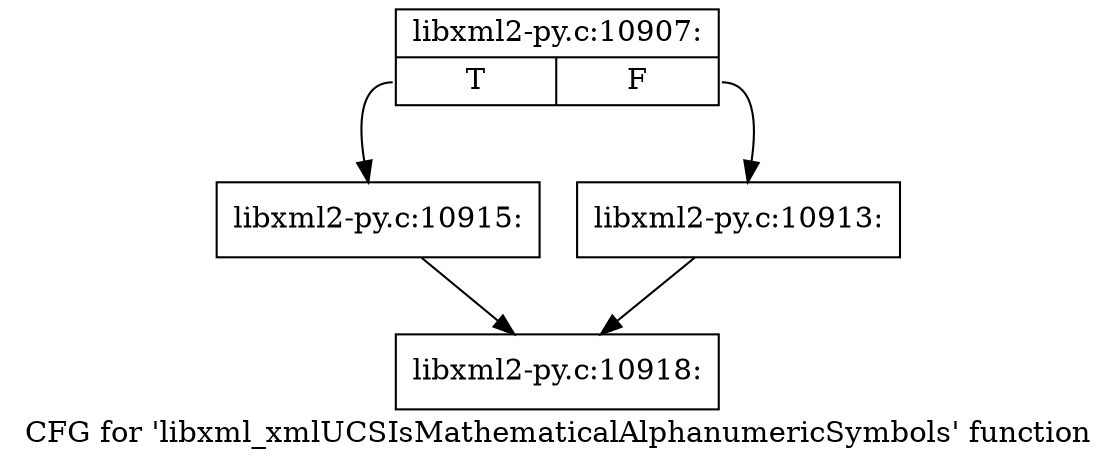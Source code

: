 digraph "CFG for 'libxml_xmlUCSIsMathematicalAlphanumericSymbols' function" {
	label="CFG for 'libxml_xmlUCSIsMathematicalAlphanumericSymbols' function";

	Node0x45eb0e0 [shape=record,label="{libxml2-py.c:10907:|{<s0>T|<s1>F}}"];
	Node0x45eb0e0:s0 -> Node0x45edf80;
	Node0x45eb0e0:s1 -> Node0x45edf30;
	Node0x45edf30 [shape=record,label="{libxml2-py.c:10913:}"];
	Node0x45edf30 -> Node0x45eb490;
	Node0x45edf80 [shape=record,label="{libxml2-py.c:10915:}"];
	Node0x45edf80 -> Node0x45eb490;
	Node0x45eb490 [shape=record,label="{libxml2-py.c:10918:}"];
}
